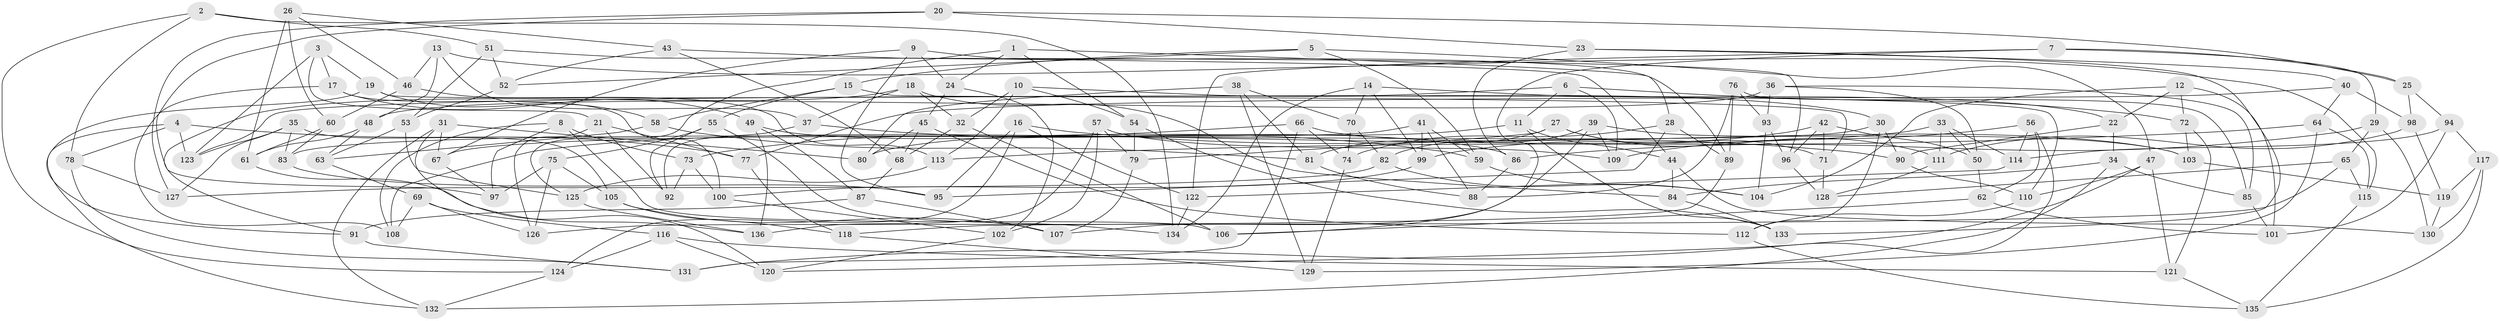 // coarse degree distribution, {7: 0.024691358024691357, 4: 0.6419753086419753, 3: 0.07407407407407407, 8: 0.037037037037037035, 5: 0.1111111111111111, 6: 0.04938271604938271, 11: 0.024691358024691357, 12: 0.012345679012345678, 13: 0.012345679012345678, 10: 0.012345679012345678}
// Generated by graph-tools (version 1.1) at 2025/02/03/04/25 22:02:31]
// undirected, 136 vertices, 272 edges
graph export_dot {
graph [start="1"]
  node [color=gray90,style=filled];
  1;
  2;
  3;
  4;
  5;
  6;
  7;
  8;
  9;
  10;
  11;
  12;
  13;
  14;
  15;
  16;
  17;
  18;
  19;
  20;
  21;
  22;
  23;
  24;
  25;
  26;
  27;
  28;
  29;
  30;
  31;
  32;
  33;
  34;
  35;
  36;
  37;
  38;
  39;
  40;
  41;
  42;
  43;
  44;
  45;
  46;
  47;
  48;
  49;
  50;
  51;
  52;
  53;
  54;
  55;
  56;
  57;
  58;
  59;
  60;
  61;
  62;
  63;
  64;
  65;
  66;
  67;
  68;
  69;
  70;
  71;
  72;
  73;
  74;
  75;
  76;
  77;
  78;
  79;
  80;
  81;
  82;
  83;
  84;
  85;
  86;
  87;
  88;
  89;
  90;
  91;
  92;
  93;
  94;
  95;
  96;
  97;
  98;
  99;
  100;
  101;
  102;
  103;
  104;
  105;
  106;
  107;
  108;
  109;
  110;
  111;
  112;
  113;
  114;
  115;
  116;
  117;
  118;
  119;
  120;
  121;
  122;
  123;
  124;
  125;
  126;
  127;
  128;
  129;
  130;
  131;
  132;
  133;
  134;
  135;
  136;
  1 -- 24;
  1 -- 28;
  1 -- 125;
  1 -- 54;
  2 -- 78;
  2 -- 134;
  2 -- 51;
  2 -- 124;
  3 -- 21;
  3 -- 19;
  3 -- 123;
  3 -- 17;
  4 -- 123;
  4 -- 132;
  4 -- 77;
  4 -- 78;
  5 -- 15;
  5 -- 47;
  5 -- 52;
  5 -- 59;
  6 -- 123;
  6 -- 109;
  6 -- 72;
  6 -- 11;
  7 -- 25;
  7 -- 29;
  7 -- 106;
  7 -- 122;
  8 -- 97;
  8 -- 106;
  8 -- 73;
  8 -- 108;
  9 -- 89;
  9 -- 95;
  9 -- 67;
  9 -- 24;
  10 -- 32;
  10 -- 30;
  10 -- 54;
  10 -- 113;
  11 -- 80;
  11 -- 44;
  11 -- 133;
  12 -- 72;
  12 -- 22;
  12 -- 101;
  12 -- 104;
  13 -- 46;
  13 -- 48;
  13 -- 37;
  13 -- 115;
  14 -- 22;
  14 -- 70;
  14 -- 134;
  14 -- 99;
  15 -- 58;
  15 -- 71;
  15 -- 55;
  16 -- 122;
  16 -- 90;
  16 -- 124;
  16 -- 95;
  17 -- 100;
  17 -- 108;
  17 -- 49;
  18 -- 32;
  18 -- 91;
  18 -- 37;
  18 -- 84;
  19 -- 91;
  19 -- 110;
  19 -- 58;
  20 -- 23;
  20 -- 127;
  20 -- 97;
  20 -- 25;
  21 -- 92;
  21 -- 126;
  21 -- 77;
  22 -- 90;
  22 -- 34;
  23 -- 40;
  23 -- 86;
  23 -- 133;
  24 -- 102;
  24 -- 45;
  25 -- 94;
  25 -- 98;
  26 -- 43;
  26 -- 61;
  26 -- 60;
  26 -- 46;
  27 -- 81;
  27 -- 79;
  27 -- 71;
  27 -- 111;
  28 -- 89;
  28 -- 95;
  28 -- 74;
  29 -- 130;
  29 -- 86;
  29 -- 65;
  30 -- 90;
  30 -- 112;
  30 -- 67;
  31 -- 120;
  31 -- 132;
  31 -- 67;
  31 -- 80;
  32 -- 106;
  32 -- 68;
  33 -- 108;
  33 -- 114;
  33 -- 50;
  33 -- 111;
  34 -- 84;
  34 -- 132;
  34 -- 85;
  35 -- 105;
  35 -- 123;
  35 -- 83;
  35 -- 127;
  36 -- 93;
  36 -- 48;
  36 -- 50;
  36 -- 85;
  37 -- 92;
  37 -- 59;
  38 -- 129;
  38 -- 81;
  38 -- 80;
  38 -- 70;
  39 -- 82;
  39 -- 103;
  39 -- 107;
  39 -- 109;
  40 -- 98;
  40 -- 64;
  40 -- 77;
  41 -- 88;
  41 -- 99;
  41 -- 59;
  41 -- 83;
  42 -- 96;
  42 -- 50;
  42 -- 71;
  42 -- 99;
  43 -- 52;
  43 -- 68;
  43 -- 44;
  44 -- 84;
  44 -- 130;
  45 -- 80;
  45 -- 112;
  45 -- 68;
  46 -- 113;
  46 -- 60;
  47 -- 131;
  47 -- 110;
  47 -- 121;
  48 -- 61;
  48 -- 63;
  49 -- 86;
  49 -- 87;
  49 -- 136;
  50 -- 62;
  51 -- 52;
  51 -- 53;
  51 -- 96;
  52 -- 53;
  53 -- 125;
  53 -- 63;
  54 -- 133;
  54 -- 79;
  55 -- 75;
  55 -- 134;
  55 -- 92;
  56 -- 114;
  56 -- 62;
  56 -- 120;
  56 -- 109;
  57 -- 102;
  57 -- 136;
  57 -- 79;
  57 -- 109;
  58 -- 81;
  58 -- 63;
  59 -- 104;
  60 -- 61;
  60 -- 83;
  61 -- 136;
  62 -- 106;
  62 -- 101;
  63 -- 69;
  64 -- 113;
  64 -- 115;
  64 -- 129;
  65 -- 128;
  65 -- 126;
  65 -- 115;
  66 -- 103;
  66 -- 74;
  66 -- 131;
  66 -- 73;
  67 -- 97;
  68 -- 87;
  69 -- 126;
  69 -- 108;
  69 -- 116;
  70 -- 82;
  70 -- 74;
  71 -- 128;
  72 -- 121;
  72 -- 103;
  73 -- 100;
  73 -- 92;
  74 -- 129;
  75 -- 126;
  75 -- 105;
  75 -- 97;
  76 -- 88;
  76 -- 89;
  76 -- 93;
  76 -- 85;
  77 -- 118;
  78 -- 127;
  78 -- 131;
  79 -- 107;
  81 -- 88;
  82 -- 127;
  82 -- 104;
  83 -- 95;
  84 -- 133;
  85 -- 101;
  86 -- 88;
  87 -- 91;
  87 -- 107;
  89 -- 118;
  90 -- 110;
  91 -- 131;
  93 -- 96;
  93 -- 104;
  94 -- 114;
  94 -- 101;
  94 -- 117;
  96 -- 128;
  98 -- 119;
  98 -- 111;
  99 -- 100;
  100 -- 102;
  102 -- 120;
  103 -- 119;
  105 -- 118;
  105 -- 107;
  110 -- 112;
  111 -- 128;
  112 -- 135;
  113 -- 125;
  114 -- 122;
  115 -- 135;
  116 -- 120;
  116 -- 124;
  116 -- 121;
  117 -- 119;
  117 -- 135;
  117 -- 130;
  118 -- 129;
  119 -- 130;
  121 -- 135;
  122 -- 134;
  124 -- 132;
  125 -- 136;
}
